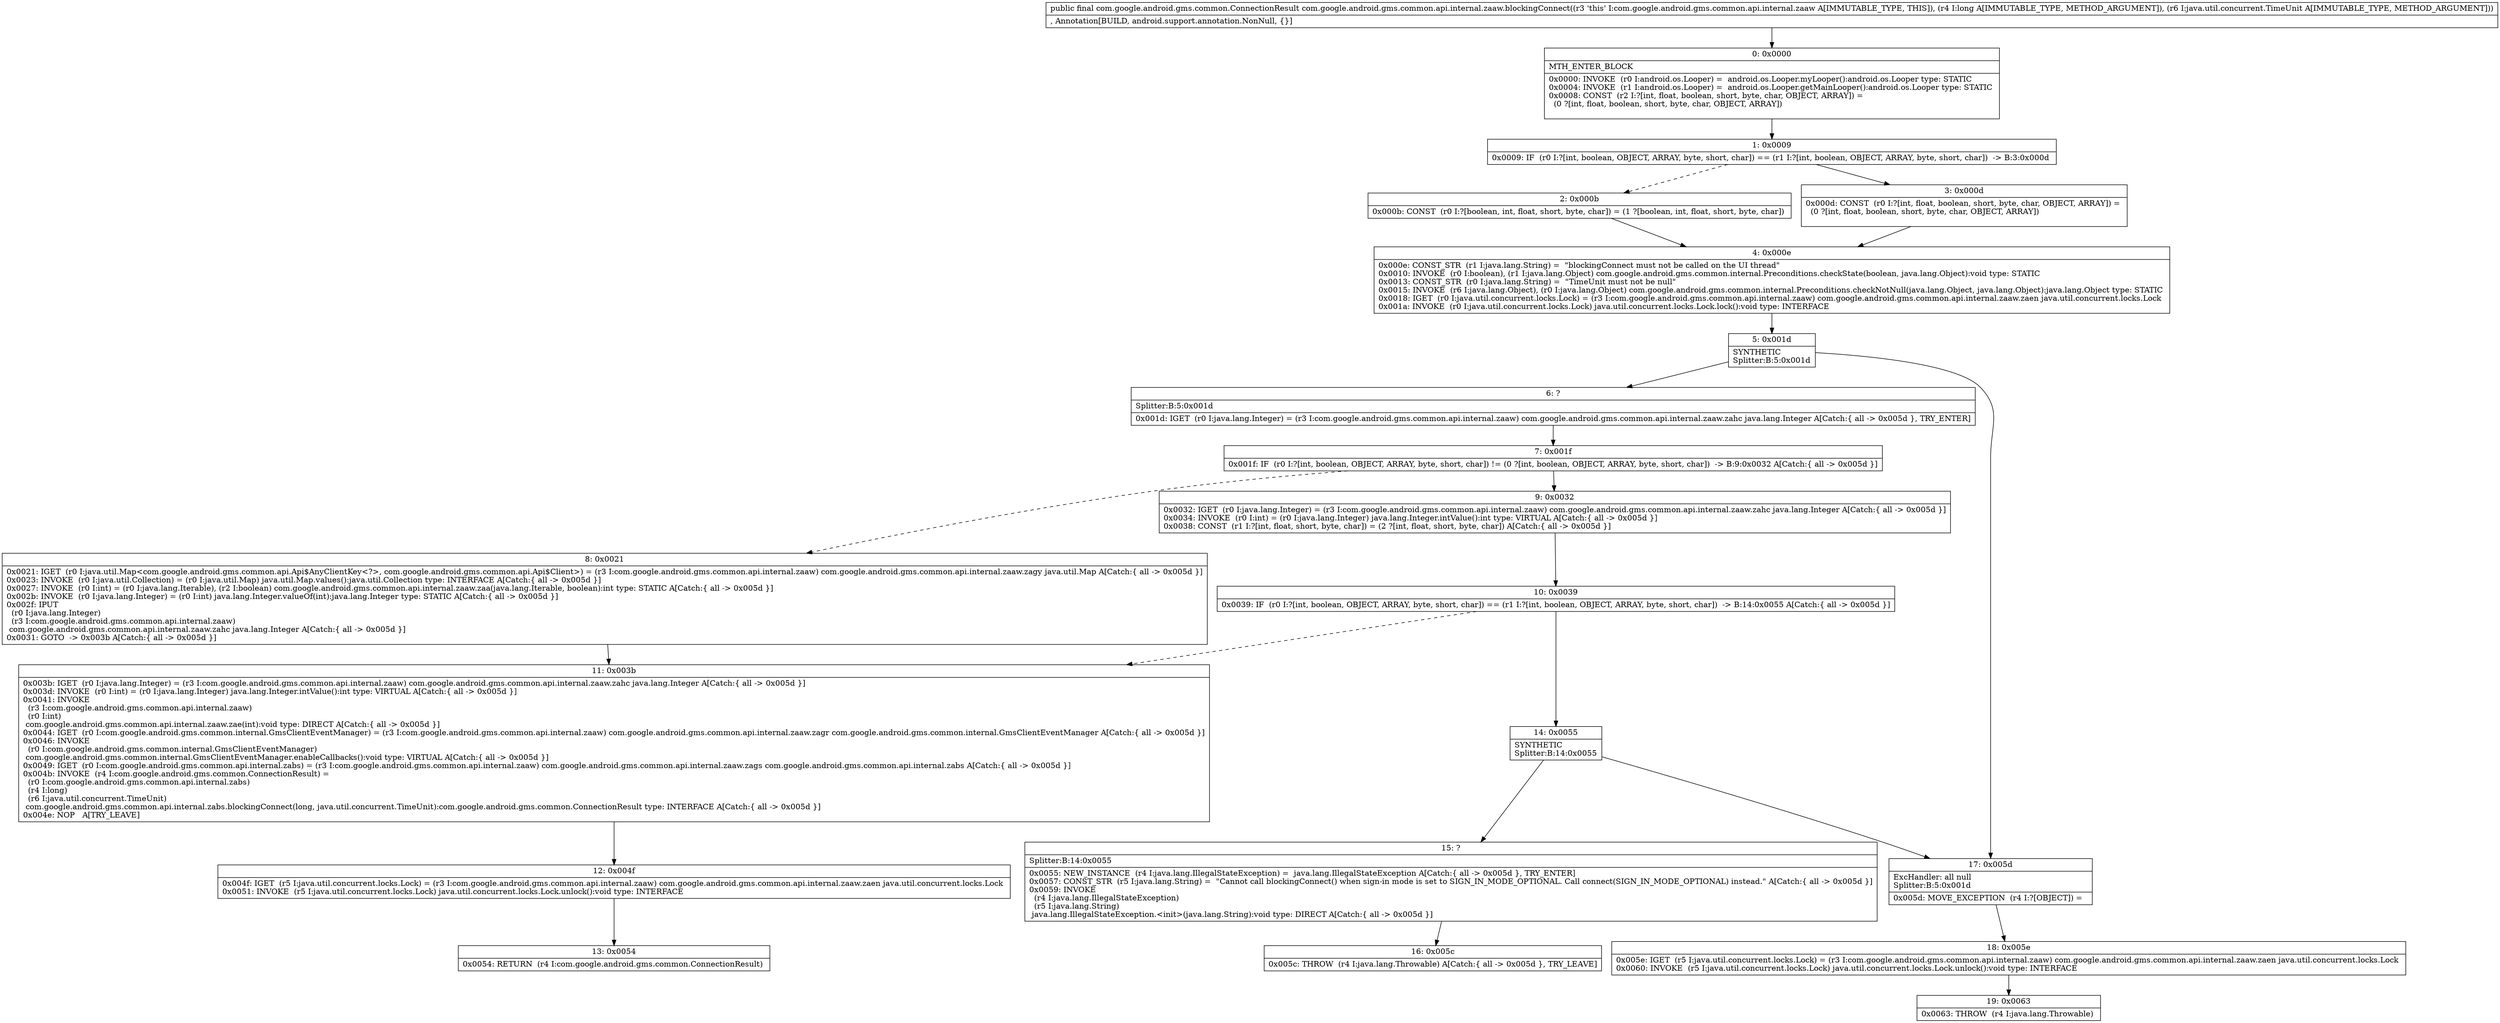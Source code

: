 digraph "CFG forcom.google.android.gms.common.api.internal.zaaw.blockingConnect(JLjava\/util\/concurrent\/TimeUnit;)Lcom\/google\/android\/gms\/common\/ConnectionResult;" {
Node_0 [shape=record,label="{0\:\ 0x0000|MTH_ENTER_BLOCK\l|0x0000: INVOKE  (r0 I:android.os.Looper) =  android.os.Looper.myLooper():android.os.Looper type: STATIC \l0x0004: INVOKE  (r1 I:android.os.Looper) =  android.os.Looper.getMainLooper():android.os.Looper type: STATIC \l0x0008: CONST  (r2 I:?[int, float, boolean, short, byte, char, OBJECT, ARRAY]) = \l  (0 ?[int, float, boolean, short, byte, char, OBJECT, ARRAY])\l \l}"];
Node_1 [shape=record,label="{1\:\ 0x0009|0x0009: IF  (r0 I:?[int, boolean, OBJECT, ARRAY, byte, short, char]) == (r1 I:?[int, boolean, OBJECT, ARRAY, byte, short, char])  \-\> B:3:0x000d \l}"];
Node_2 [shape=record,label="{2\:\ 0x000b|0x000b: CONST  (r0 I:?[boolean, int, float, short, byte, char]) = (1 ?[boolean, int, float, short, byte, char]) \l}"];
Node_3 [shape=record,label="{3\:\ 0x000d|0x000d: CONST  (r0 I:?[int, float, boolean, short, byte, char, OBJECT, ARRAY]) = \l  (0 ?[int, float, boolean, short, byte, char, OBJECT, ARRAY])\l \l}"];
Node_4 [shape=record,label="{4\:\ 0x000e|0x000e: CONST_STR  (r1 I:java.lang.String) =  \"blockingConnect must not be called on the UI thread\" \l0x0010: INVOKE  (r0 I:boolean), (r1 I:java.lang.Object) com.google.android.gms.common.internal.Preconditions.checkState(boolean, java.lang.Object):void type: STATIC \l0x0013: CONST_STR  (r0 I:java.lang.String) =  \"TimeUnit must not be null\" \l0x0015: INVOKE  (r6 I:java.lang.Object), (r0 I:java.lang.Object) com.google.android.gms.common.internal.Preconditions.checkNotNull(java.lang.Object, java.lang.Object):java.lang.Object type: STATIC \l0x0018: IGET  (r0 I:java.util.concurrent.locks.Lock) = (r3 I:com.google.android.gms.common.api.internal.zaaw) com.google.android.gms.common.api.internal.zaaw.zaen java.util.concurrent.locks.Lock \l0x001a: INVOKE  (r0 I:java.util.concurrent.locks.Lock) java.util.concurrent.locks.Lock.lock():void type: INTERFACE \l}"];
Node_5 [shape=record,label="{5\:\ 0x001d|SYNTHETIC\lSplitter:B:5:0x001d\l}"];
Node_6 [shape=record,label="{6\:\ ?|Splitter:B:5:0x001d\l|0x001d: IGET  (r0 I:java.lang.Integer) = (r3 I:com.google.android.gms.common.api.internal.zaaw) com.google.android.gms.common.api.internal.zaaw.zahc java.lang.Integer A[Catch:\{ all \-\> 0x005d \}, TRY_ENTER]\l}"];
Node_7 [shape=record,label="{7\:\ 0x001f|0x001f: IF  (r0 I:?[int, boolean, OBJECT, ARRAY, byte, short, char]) != (0 ?[int, boolean, OBJECT, ARRAY, byte, short, char])  \-\> B:9:0x0032 A[Catch:\{ all \-\> 0x005d \}]\l}"];
Node_8 [shape=record,label="{8\:\ 0x0021|0x0021: IGET  (r0 I:java.util.Map\<com.google.android.gms.common.api.Api$AnyClientKey\<?\>, com.google.android.gms.common.api.Api$Client\>) = (r3 I:com.google.android.gms.common.api.internal.zaaw) com.google.android.gms.common.api.internal.zaaw.zagy java.util.Map A[Catch:\{ all \-\> 0x005d \}]\l0x0023: INVOKE  (r0 I:java.util.Collection) = (r0 I:java.util.Map) java.util.Map.values():java.util.Collection type: INTERFACE A[Catch:\{ all \-\> 0x005d \}]\l0x0027: INVOKE  (r0 I:int) = (r0 I:java.lang.Iterable), (r2 I:boolean) com.google.android.gms.common.api.internal.zaaw.zaa(java.lang.Iterable, boolean):int type: STATIC A[Catch:\{ all \-\> 0x005d \}]\l0x002b: INVOKE  (r0 I:java.lang.Integer) = (r0 I:int) java.lang.Integer.valueOf(int):java.lang.Integer type: STATIC A[Catch:\{ all \-\> 0x005d \}]\l0x002f: IPUT  \l  (r0 I:java.lang.Integer)\l  (r3 I:com.google.android.gms.common.api.internal.zaaw)\l com.google.android.gms.common.api.internal.zaaw.zahc java.lang.Integer A[Catch:\{ all \-\> 0x005d \}]\l0x0031: GOTO  \-\> 0x003b A[Catch:\{ all \-\> 0x005d \}]\l}"];
Node_9 [shape=record,label="{9\:\ 0x0032|0x0032: IGET  (r0 I:java.lang.Integer) = (r3 I:com.google.android.gms.common.api.internal.zaaw) com.google.android.gms.common.api.internal.zaaw.zahc java.lang.Integer A[Catch:\{ all \-\> 0x005d \}]\l0x0034: INVOKE  (r0 I:int) = (r0 I:java.lang.Integer) java.lang.Integer.intValue():int type: VIRTUAL A[Catch:\{ all \-\> 0x005d \}]\l0x0038: CONST  (r1 I:?[int, float, short, byte, char]) = (2 ?[int, float, short, byte, char]) A[Catch:\{ all \-\> 0x005d \}]\l}"];
Node_10 [shape=record,label="{10\:\ 0x0039|0x0039: IF  (r0 I:?[int, boolean, OBJECT, ARRAY, byte, short, char]) == (r1 I:?[int, boolean, OBJECT, ARRAY, byte, short, char])  \-\> B:14:0x0055 A[Catch:\{ all \-\> 0x005d \}]\l}"];
Node_11 [shape=record,label="{11\:\ 0x003b|0x003b: IGET  (r0 I:java.lang.Integer) = (r3 I:com.google.android.gms.common.api.internal.zaaw) com.google.android.gms.common.api.internal.zaaw.zahc java.lang.Integer A[Catch:\{ all \-\> 0x005d \}]\l0x003d: INVOKE  (r0 I:int) = (r0 I:java.lang.Integer) java.lang.Integer.intValue():int type: VIRTUAL A[Catch:\{ all \-\> 0x005d \}]\l0x0041: INVOKE  \l  (r3 I:com.google.android.gms.common.api.internal.zaaw)\l  (r0 I:int)\l com.google.android.gms.common.api.internal.zaaw.zae(int):void type: DIRECT A[Catch:\{ all \-\> 0x005d \}]\l0x0044: IGET  (r0 I:com.google.android.gms.common.internal.GmsClientEventManager) = (r3 I:com.google.android.gms.common.api.internal.zaaw) com.google.android.gms.common.api.internal.zaaw.zagr com.google.android.gms.common.internal.GmsClientEventManager A[Catch:\{ all \-\> 0x005d \}]\l0x0046: INVOKE  \l  (r0 I:com.google.android.gms.common.internal.GmsClientEventManager)\l com.google.android.gms.common.internal.GmsClientEventManager.enableCallbacks():void type: VIRTUAL A[Catch:\{ all \-\> 0x005d \}]\l0x0049: IGET  (r0 I:com.google.android.gms.common.api.internal.zabs) = (r3 I:com.google.android.gms.common.api.internal.zaaw) com.google.android.gms.common.api.internal.zaaw.zags com.google.android.gms.common.api.internal.zabs A[Catch:\{ all \-\> 0x005d \}]\l0x004b: INVOKE  (r4 I:com.google.android.gms.common.ConnectionResult) = \l  (r0 I:com.google.android.gms.common.api.internal.zabs)\l  (r4 I:long)\l  (r6 I:java.util.concurrent.TimeUnit)\l com.google.android.gms.common.api.internal.zabs.blockingConnect(long, java.util.concurrent.TimeUnit):com.google.android.gms.common.ConnectionResult type: INTERFACE A[Catch:\{ all \-\> 0x005d \}]\l0x004e: NOP   A[TRY_LEAVE]\l}"];
Node_12 [shape=record,label="{12\:\ 0x004f|0x004f: IGET  (r5 I:java.util.concurrent.locks.Lock) = (r3 I:com.google.android.gms.common.api.internal.zaaw) com.google.android.gms.common.api.internal.zaaw.zaen java.util.concurrent.locks.Lock \l0x0051: INVOKE  (r5 I:java.util.concurrent.locks.Lock) java.util.concurrent.locks.Lock.unlock():void type: INTERFACE \l}"];
Node_13 [shape=record,label="{13\:\ 0x0054|0x0054: RETURN  (r4 I:com.google.android.gms.common.ConnectionResult) \l}"];
Node_14 [shape=record,label="{14\:\ 0x0055|SYNTHETIC\lSplitter:B:14:0x0055\l}"];
Node_15 [shape=record,label="{15\:\ ?|Splitter:B:14:0x0055\l|0x0055: NEW_INSTANCE  (r4 I:java.lang.IllegalStateException) =  java.lang.IllegalStateException A[Catch:\{ all \-\> 0x005d \}, TRY_ENTER]\l0x0057: CONST_STR  (r5 I:java.lang.String) =  \"Cannot call blockingConnect() when sign\-in mode is set to SIGN_IN_MODE_OPTIONAL. Call connect(SIGN_IN_MODE_OPTIONAL) instead.\" A[Catch:\{ all \-\> 0x005d \}]\l0x0059: INVOKE  \l  (r4 I:java.lang.IllegalStateException)\l  (r5 I:java.lang.String)\l java.lang.IllegalStateException.\<init\>(java.lang.String):void type: DIRECT A[Catch:\{ all \-\> 0x005d \}]\l}"];
Node_16 [shape=record,label="{16\:\ 0x005c|0x005c: THROW  (r4 I:java.lang.Throwable) A[Catch:\{ all \-\> 0x005d \}, TRY_LEAVE]\l}"];
Node_17 [shape=record,label="{17\:\ 0x005d|ExcHandler: all null\lSplitter:B:5:0x001d\l|0x005d: MOVE_EXCEPTION  (r4 I:?[OBJECT]) =  \l}"];
Node_18 [shape=record,label="{18\:\ 0x005e|0x005e: IGET  (r5 I:java.util.concurrent.locks.Lock) = (r3 I:com.google.android.gms.common.api.internal.zaaw) com.google.android.gms.common.api.internal.zaaw.zaen java.util.concurrent.locks.Lock \l0x0060: INVOKE  (r5 I:java.util.concurrent.locks.Lock) java.util.concurrent.locks.Lock.unlock():void type: INTERFACE \l}"];
Node_19 [shape=record,label="{19\:\ 0x0063|0x0063: THROW  (r4 I:java.lang.Throwable) \l}"];
MethodNode[shape=record,label="{public final com.google.android.gms.common.ConnectionResult com.google.android.gms.common.api.internal.zaaw.blockingConnect((r3 'this' I:com.google.android.gms.common.api.internal.zaaw A[IMMUTABLE_TYPE, THIS]), (r4 I:long A[IMMUTABLE_TYPE, METHOD_ARGUMENT]), (r6 I:java.util.concurrent.TimeUnit A[IMMUTABLE_TYPE, METHOD_ARGUMENT]))  | , Annotation[BUILD, android.support.annotation.NonNull, \{\}]\l}"];
MethodNode -> Node_0;
Node_0 -> Node_1;
Node_1 -> Node_2[style=dashed];
Node_1 -> Node_3;
Node_2 -> Node_4;
Node_3 -> Node_4;
Node_4 -> Node_5;
Node_5 -> Node_6;
Node_5 -> Node_17;
Node_6 -> Node_7;
Node_7 -> Node_8[style=dashed];
Node_7 -> Node_9;
Node_8 -> Node_11;
Node_9 -> Node_10;
Node_10 -> Node_11[style=dashed];
Node_10 -> Node_14;
Node_11 -> Node_12;
Node_12 -> Node_13;
Node_14 -> Node_15;
Node_14 -> Node_17;
Node_15 -> Node_16;
Node_17 -> Node_18;
Node_18 -> Node_19;
}

